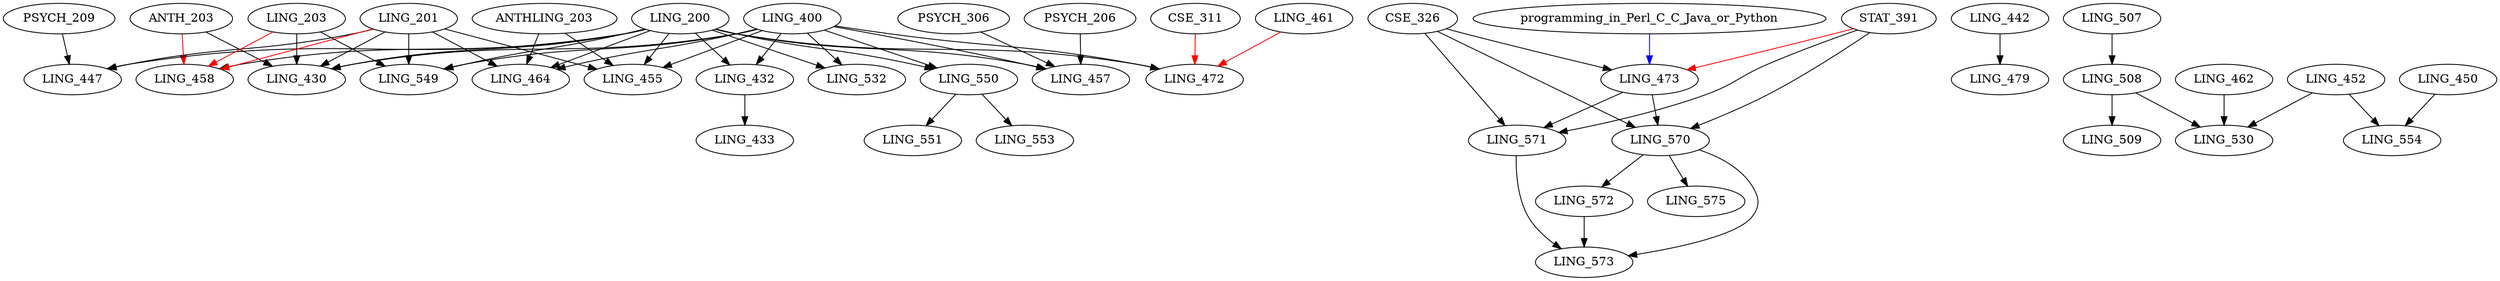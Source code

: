 digraph G {
    edge [color=black];
    ANTH_203 -> LING_430;
    LING_200 -> LING_430;
    LING_201 -> LING_430;
    LING_203 -> LING_430;
    LING_400 -> LING_430;
    edge [color=black];
    LING_200 -> LING_432;
    LING_400 -> LING_432;
    edge [color=black];
    LING_432 -> LING_433;
    edge [color=black];
    PSYCH_209 -> LING_447;
    LING_200 -> LING_447;
    LING_201 -> LING_447;
    edge [color=black];
    LING_200 -> LING_455;
    LING_201 -> LING_455;
    ANTHLING_203 -> LING_455;
    LING_400 -> LING_455;
    edge [color=black];
    PSYCH_206 -> LING_457;
    PSYCH_306 -> LING_457;
    LING_200 -> LING_457;
    LING_400 -> LING_457;
    edge [color=black];
    LING_200 -> LING_458;
    edge [color=red];
    LING_201 -> LING_458;
    LING_203 -> LING_458;
    ANTH_203 -> LING_458;
    edge [color=black];
    LING_200 -> LING_464;
    LING_201 -> LING_464;
    ANTHLING_203 -> LING_464;
    LING_400 -> LING_464;
    edge [color=black];
    LING_200 -> LING_472;
    LING_400 -> LING_472;
    edge [color=red];
    LING_461 -> LING_472;
    CSE_311 -> LING_472;
    edge [color=black];
    CSE_326 -> LING_473;
    edge [color=red];
    STAT_391 -> LING_473;
    edge [color=blue];
    programming_in_Perl_C_C_Java_or_Python -> LING_473;
    edge [color=black];
    LING_442 -> LING_479;
    edge [color=black];
    LING_507 -> LING_508;
    edge [color=black];
    LING_508 -> LING_509;
    edge [color=black];
    LING_452 -> LING_530;
    LING_462 -> LING_530;
    LING_508 -> LING_530;
    edge [color=black];
    LING_200 -> LING_532;
    LING_400 -> LING_532;
    edge [color=black];
    LING_200 -> LING_549;
    LING_201 -> LING_549;
    LING_203 -> LING_549;
    LING_400 -> LING_549;
    edge [color=black];
    LING_200 -> LING_550;
    LING_400 -> LING_550;
    edge [color=black];
    LING_550 -> LING_551;
    edge [color=black];
    LING_550 -> LING_553;
    edge [color=black];
    LING_450 -> LING_554;
    LING_452 -> LING_554;
    edge [color=black];
    CSE_326 -> LING_570;
    STAT_391 -> LING_570;
    LING_473 -> LING_570;
    edge [color=black];
    CSE_326 -> LING_571;
    STAT_391 -> LING_571;
    LING_473 -> LING_571;
    edge [color=black];
    LING_570 -> LING_572;
    edge [color=black];
    LING_570 -> LING_573;
    LING_571 -> LING_573;
    LING_572 -> LING_573;
    edge [color=black];
    LING_570 -> LING_575;
}
